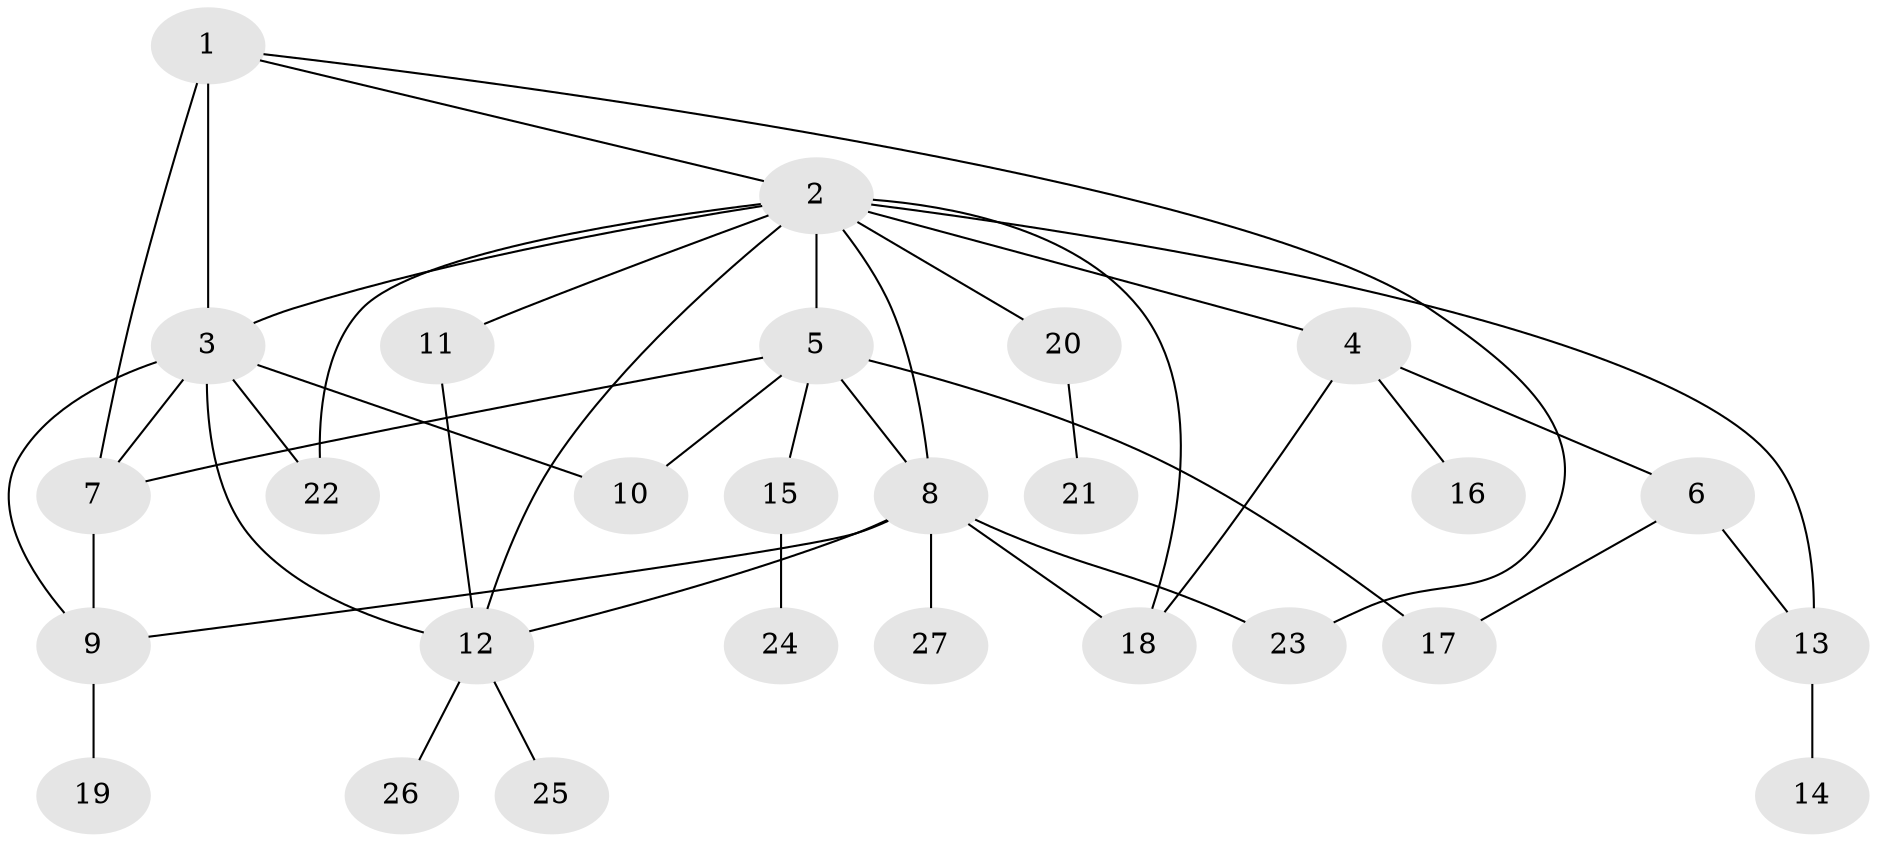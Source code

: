 // original degree distribution, {4: 0.1509433962264151, 7: 0.03773584905660377, 2: 0.3018867924528302, 6: 0.05660377358490566, 9: 0.018867924528301886, 3: 0.18867924528301888, 1: 0.22641509433962265, 5: 0.018867924528301886}
// Generated by graph-tools (version 1.1) at 2025/34/03/09/25 02:34:20]
// undirected, 27 vertices, 42 edges
graph export_dot {
graph [start="1"]
  node [color=gray90,style=filled];
  1;
  2;
  3;
  4;
  5;
  6;
  7;
  8;
  9;
  10;
  11;
  12;
  13;
  14;
  15;
  16;
  17;
  18;
  19;
  20;
  21;
  22;
  23;
  24;
  25;
  26;
  27;
  1 -- 2 [weight=1.0];
  1 -- 3 [weight=1.0];
  1 -- 7 [weight=2.0];
  1 -- 23 [weight=1.0];
  2 -- 3 [weight=1.0];
  2 -- 4 [weight=2.0];
  2 -- 5 [weight=3.0];
  2 -- 8 [weight=1.0];
  2 -- 11 [weight=1.0];
  2 -- 12 [weight=1.0];
  2 -- 13 [weight=2.0];
  2 -- 18 [weight=1.0];
  2 -- 20 [weight=1.0];
  2 -- 22 [weight=1.0];
  3 -- 7 [weight=1.0];
  3 -- 9 [weight=1.0];
  3 -- 10 [weight=1.0];
  3 -- 12 [weight=1.0];
  3 -- 22 [weight=1.0];
  4 -- 6 [weight=1.0];
  4 -- 16 [weight=1.0];
  4 -- 18 [weight=1.0];
  5 -- 7 [weight=1.0];
  5 -- 8 [weight=1.0];
  5 -- 10 [weight=1.0];
  5 -- 15 [weight=2.0];
  5 -- 17 [weight=2.0];
  6 -- 13 [weight=1.0];
  6 -- 17 [weight=1.0];
  7 -- 9 [weight=1.0];
  8 -- 9 [weight=1.0];
  8 -- 12 [weight=1.0];
  8 -- 18 [weight=1.0];
  8 -- 23 [weight=1.0];
  8 -- 27 [weight=1.0];
  9 -- 19 [weight=1.0];
  11 -- 12 [weight=1.0];
  12 -- 25 [weight=1.0];
  12 -- 26 [weight=1.0];
  13 -- 14 [weight=1.0];
  15 -- 24 [weight=1.0];
  20 -- 21 [weight=1.0];
}
